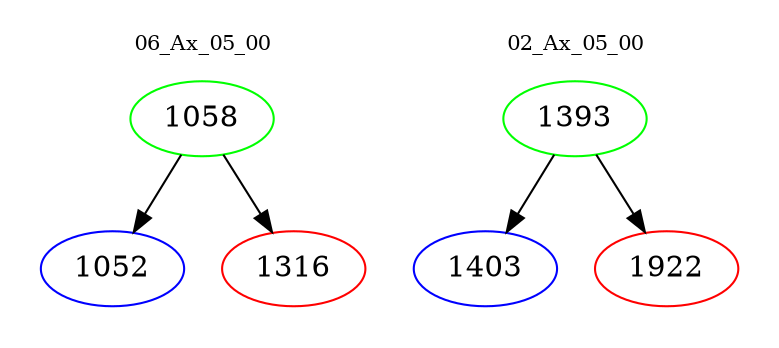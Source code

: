digraph{
subgraph cluster_0 {
color = white
label = "06_Ax_05_00";
fontsize=10;
T0_1058 [label="1058", color="green"]
T0_1058 -> T0_1052 [color="black"]
T0_1052 [label="1052", color="blue"]
T0_1058 -> T0_1316 [color="black"]
T0_1316 [label="1316", color="red"]
}
subgraph cluster_1 {
color = white
label = "02_Ax_05_00";
fontsize=10;
T1_1393 [label="1393", color="green"]
T1_1393 -> T1_1403 [color="black"]
T1_1403 [label="1403", color="blue"]
T1_1393 -> T1_1922 [color="black"]
T1_1922 [label="1922", color="red"]
}
}
